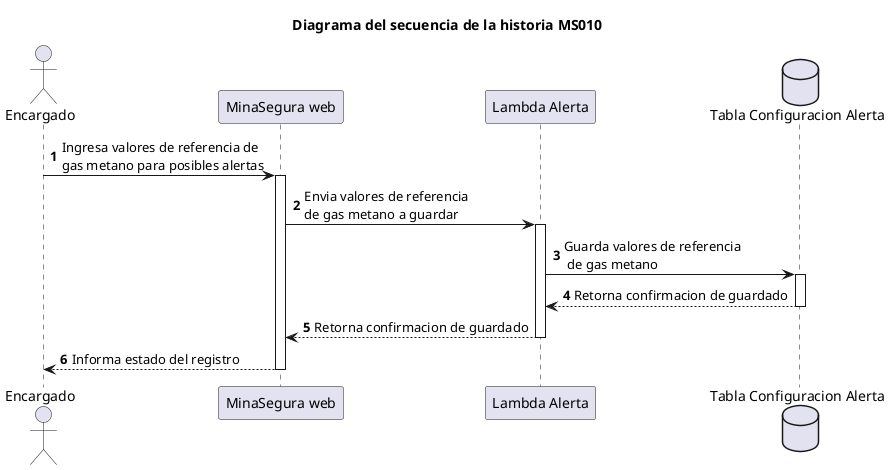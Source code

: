 @startuml hu1_sequence
autonumber

title Diagrama del secuencia de la historia MS010

actor Encargado
participant "MinaSegura web"
participant "Lambda Alerta"
database "Tabla Configuracion Alerta"

Encargado->"MinaSegura web": Ingresa valores de referencia de \ngas metano para posibles alertas
activate "MinaSegura web"
"MinaSegura web"->"Lambda Alerta": Envia valores de referencia \nde gas metano a guardar
activate "Lambda Alerta"
"Lambda Alerta"->"Tabla Configuracion Alerta": Guarda valores de referencia \n de gas metano
activate "Tabla Configuracion Alerta"
"Tabla Configuracion Alerta"-->"Lambda Alerta": Retorna confirmacion de guardado
deactivate "Tabla Configuracion Alerta"
"Lambda Alerta"-->"MinaSegura web": Retorna confirmacion de guardado
deactivate "Lambda Alerta"
"MinaSegura web"-->Encargado:Informa estado del registro
deactivate "MinaSegura web"
@enduml
